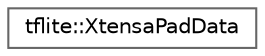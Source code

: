 digraph "Graphical Class Hierarchy"
{
 // LATEX_PDF_SIZE
  bgcolor="transparent";
  edge [fontname=Helvetica,fontsize=10,labelfontname=Helvetica,labelfontsize=10];
  node [fontname=Helvetica,fontsize=10,shape=box,height=0.2,width=0.4];
  rankdir="LR";
  Node0 [id="Node000000",label="tflite::XtensaPadData",height=0.2,width=0.4,color="grey40", fillcolor="white", style="filled",URL="$structtflite_1_1_xtensa_pad_data.html",tooltip=" "];
}
